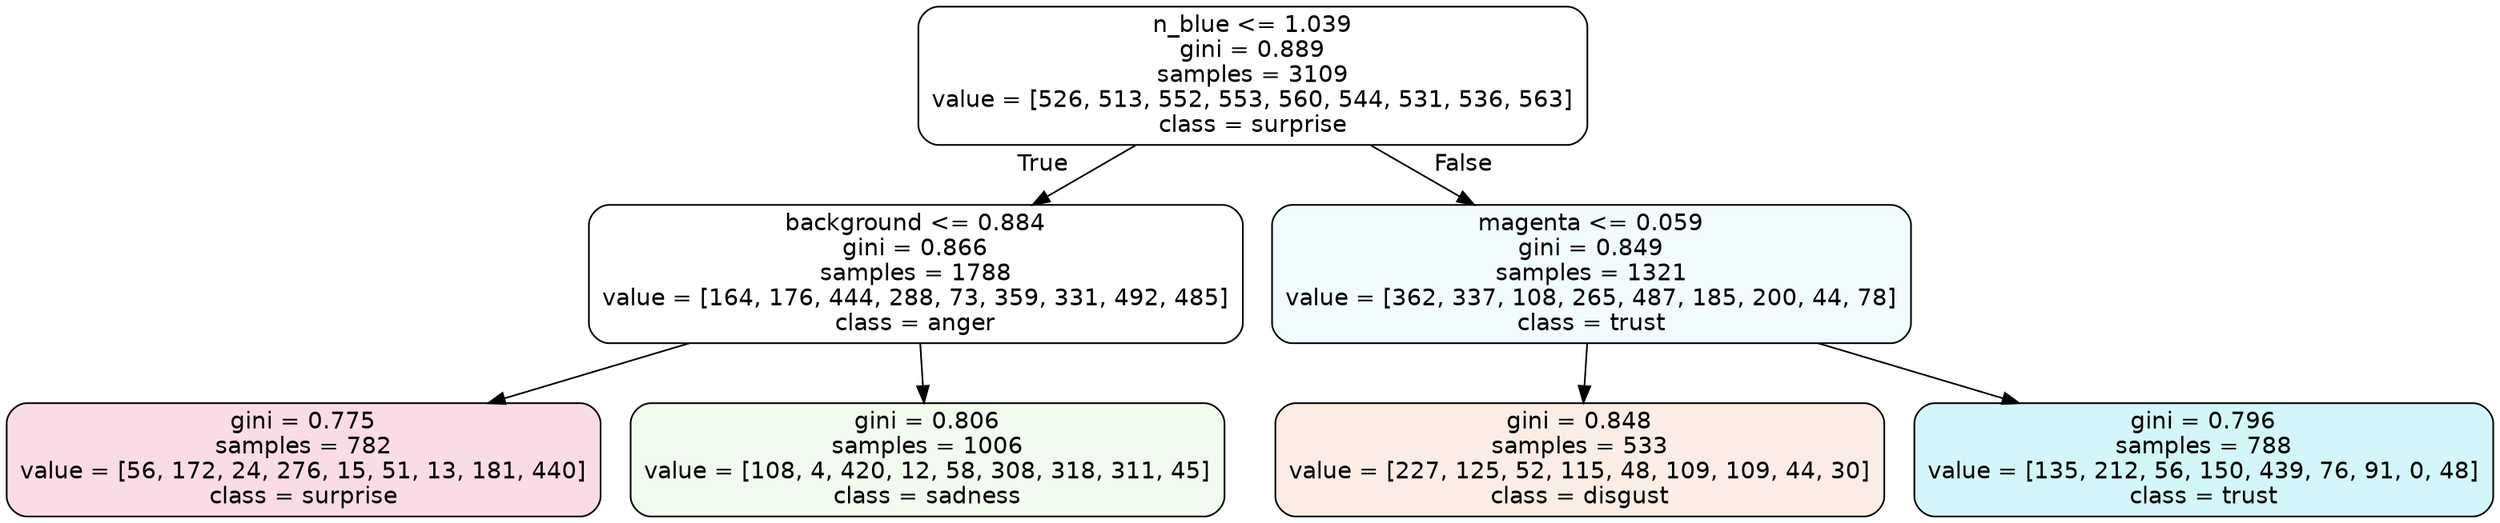 digraph Tree {
node [shape=box, style="filled, rounded", color="black", fontname=helvetica] ;
edge [fontname=helvetica] ;
0 [label="n_blue <= 1.039\ngini = 0.889\nsamples = 3109\nvalue = [526, 513, 552, 553, 560, 544, 531, 536, 563]\nclass = surprise", fillcolor="#e5396400"] ;
1 [label="background <= 0.884\ngini = 0.866\nsamples = 1788\nvalue = [164, 176, 444, 288, 73, 359, 331, 492, 485]\nclass = anger", fillcolor="#e539d701"] ;
0 -> 1 [labeldistance=2.5, labelangle=45, headlabel="True"] ;
2 [label="gini = 0.775\nsamples = 782\nvalue = [56, 172, 24, 276, 15, 51, 13, 181, 440]\nclass = surprise", fillcolor="#e539642c"] ;
1 -> 2 ;
3 [label="gini = 0.806\nsamples = 1006\nvalue = [108, 4, 420, 12, 58, 308, 318, 311, 45]\nclass = sadness", fillcolor="#64e53915"] ;
1 -> 3 ;
4 [label="magenta <= 0.059\ngini = 0.849\nsamples = 1321\nvalue = [362, 337, 108, 265, 487, 185, 200, 44, 78]\nclass = trust", fillcolor="#39d7e513"] ;
0 -> 4 [labeldistance=2.5, labelangle=-45, headlabel="False"] ;
5 [label="gini = 0.848\nsamples = 533\nvalue = [227, 125, 52, 115, 48, 109, 109, 44, 30]\nclass = disgust", fillcolor="#e5813923"] ;
4 -> 5 ;
6 [label="gini = 0.796\nsamples = 788\nvalue = [135, 212, 56, 150, 439, 76, 91, 0, 48]\nclass = trust", fillcolor="#39d7e53a"] ;
4 -> 6 ;
}